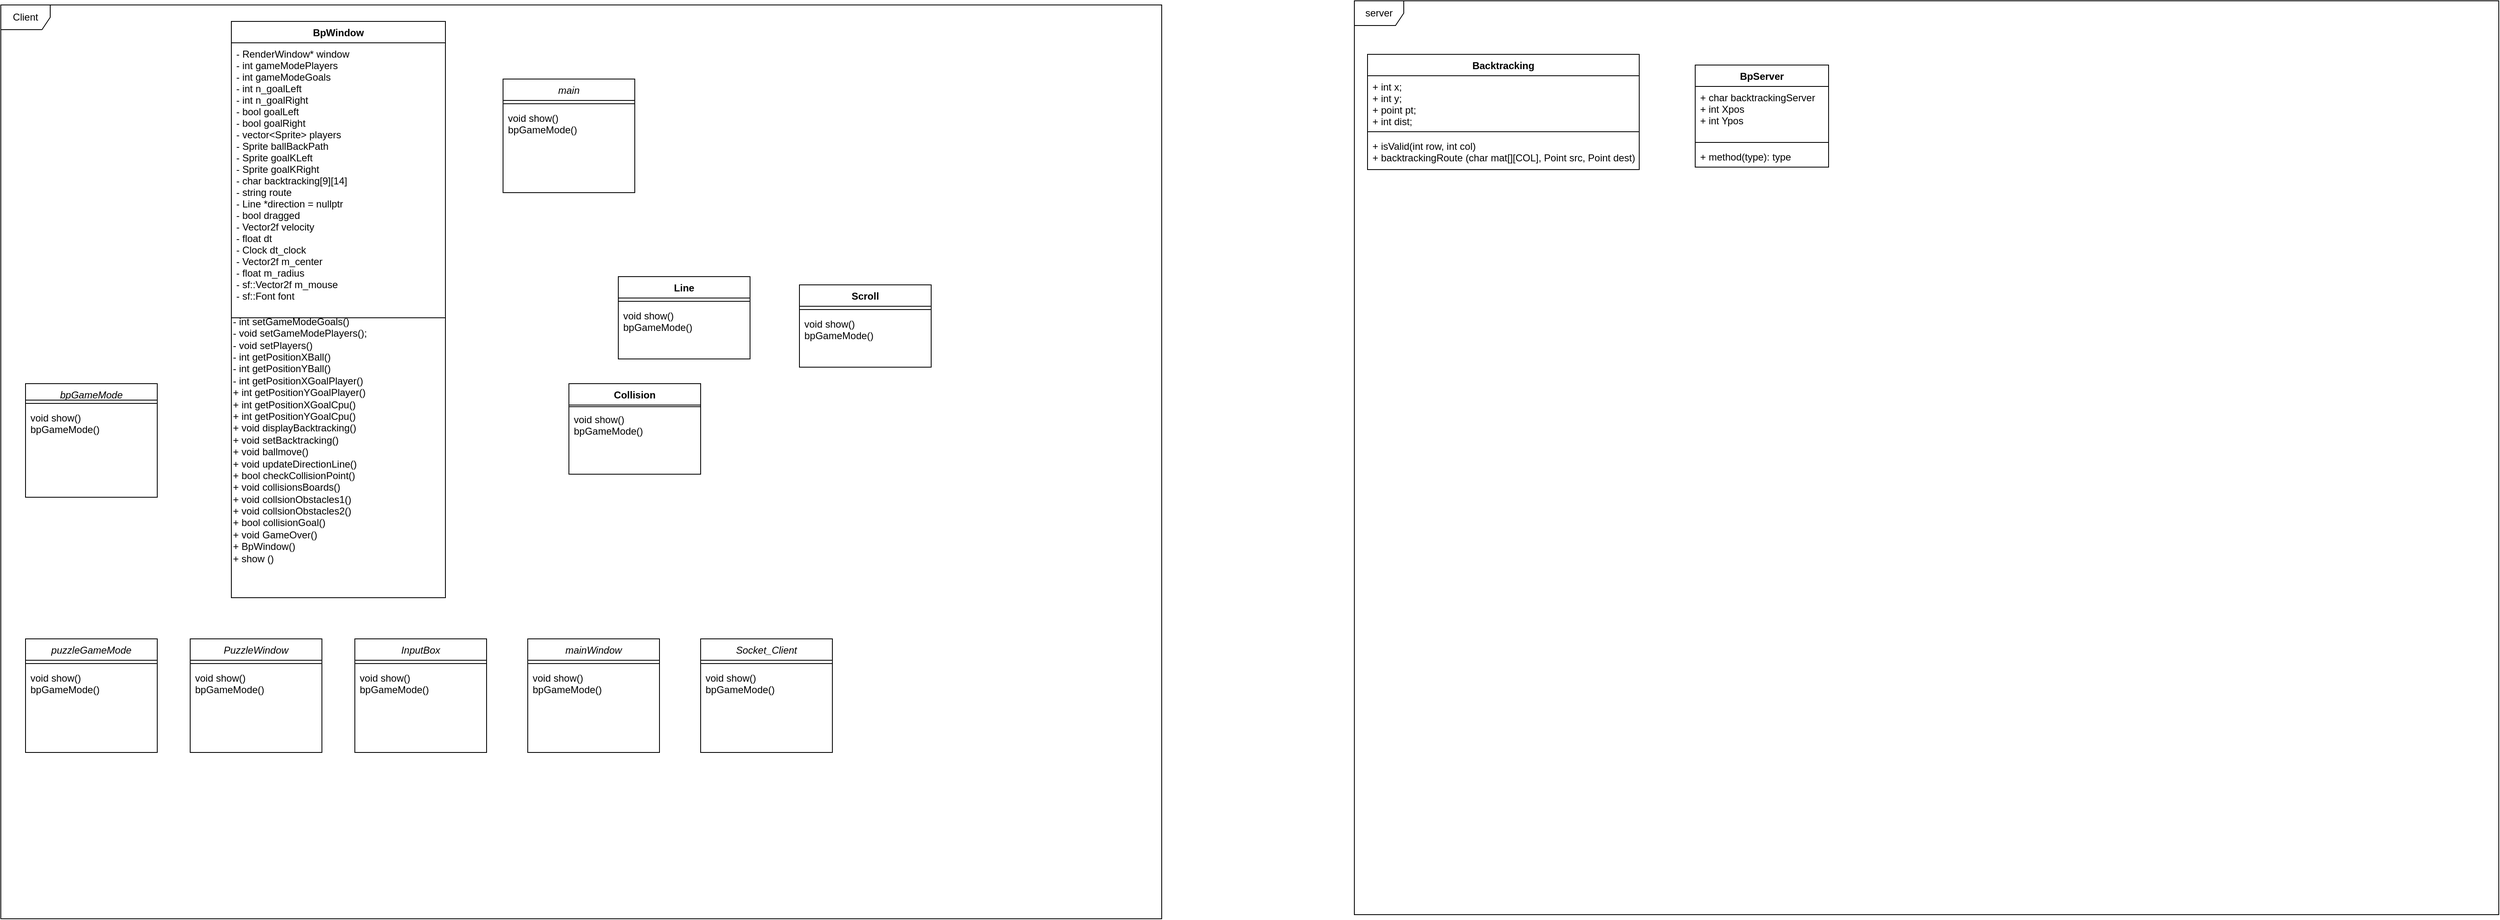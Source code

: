 <mxfile version="14.7.2" type="github">
  <diagram id="C5RBs43oDa-KdzZeNtuy" name="Page-1">
    <mxGraphModel dx="3592" dy="3213" grid="1" gridSize="10" guides="1" tooltips="1" connect="1" arrows="1" fold="1" page="1" pageScale="1" pageWidth="827" pageHeight="1169" math="0" shadow="0">
      <root>
        <mxCell id="WIyWlLk6GJQsqaUBKTNV-0" />
        <mxCell id="WIyWlLk6GJQsqaUBKTNV-1" parent="WIyWlLk6GJQsqaUBKTNV-0" />
        <mxCell id="kMb_RQb3rzIzfez7uJGX-73" value="Client" style="shape=umlFrame;whiteSpace=wrap;html=1;" parent="WIyWlLk6GJQsqaUBKTNV-1" vertex="1">
          <mxGeometry x="10" y="-370" width="1410" height="1110" as="geometry" />
        </mxCell>
        <mxCell id="kMb_RQb3rzIzfez7uJGX-0" value="mainWindow" style="swimlane;fontStyle=2;align=center;verticalAlign=top;childLayout=stackLayout;horizontal=1;startSize=26;horizontalStack=0;resizeParent=1;resizeLast=0;collapsible=1;marginBottom=0;rounded=0;shadow=0;strokeWidth=1;" parent="WIyWlLk6GJQsqaUBKTNV-1" vertex="1">
          <mxGeometry x="650" y="400" width="160" height="138" as="geometry">
            <mxRectangle x="230" y="140" width="160" height="26" as="alternateBounds" />
          </mxGeometry>
        </mxCell>
        <mxCell id="kMb_RQb3rzIzfez7uJGX-1" value="" style="line;html=1;strokeWidth=1;align=left;verticalAlign=middle;spacingTop=-1;spacingLeft=3;spacingRight=3;rotatable=0;labelPosition=right;points=[];portConstraint=eastwest;" parent="kMb_RQb3rzIzfez7uJGX-0" vertex="1">
          <mxGeometry y="26" width="160" height="8" as="geometry" />
        </mxCell>
        <mxCell id="kMb_RQb3rzIzfez7uJGX-2" value="void show()&#xa;bpGameMode()&#xa;" style="text;align=left;verticalAlign=top;spacingLeft=4;spacingRight=4;overflow=hidden;rotatable=0;points=[[0,0.5],[1,0.5]];portConstraint=eastwest;" parent="kMb_RQb3rzIzfez7uJGX-0" vertex="1">
          <mxGeometry y="34" width="160" height="56" as="geometry" />
        </mxCell>
        <mxCell id="kMb_RQb3rzIzfez7uJGX-3" value="InputBox" style="swimlane;fontStyle=2;align=center;verticalAlign=top;childLayout=stackLayout;horizontal=1;startSize=26;horizontalStack=0;resizeParent=1;resizeLast=0;collapsible=1;marginBottom=0;rounded=0;shadow=0;strokeWidth=1;" parent="WIyWlLk6GJQsqaUBKTNV-1" vertex="1">
          <mxGeometry x="440" y="400" width="160" height="138" as="geometry">
            <mxRectangle x="230" y="140" width="160" height="26" as="alternateBounds" />
          </mxGeometry>
        </mxCell>
        <mxCell id="kMb_RQb3rzIzfez7uJGX-4" value="" style="line;html=1;strokeWidth=1;align=left;verticalAlign=middle;spacingTop=-1;spacingLeft=3;spacingRight=3;rotatable=0;labelPosition=right;points=[];portConstraint=eastwest;" parent="kMb_RQb3rzIzfez7uJGX-3" vertex="1">
          <mxGeometry y="26" width="160" height="8" as="geometry" />
        </mxCell>
        <mxCell id="kMb_RQb3rzIzfez7uJGX-5" value="void show()&#xa;bpGameMode()&#xa;" style="text;align=left;verticalAlign=top;spacingLeft=4;spacingRight=4;overflow=hidden;rotatable=0;points=[[0,0.5],[1,0.5]];portConstraint=eastwest;" parent="kMb_RQb3rzIzfez7uJGX-3" vertex="1">
          <mxGeometry y="34" width="160" height="56" as="geometry" />
        </mxCell>
        <mxCell id="kMb_RQb3rzIzfez7uJGX-64" value="server" style="shape=umlFrame;whiteSpace=wrap;html=1;" parent="WIyWlLk6GJQsqaUBKTNV-1" vertex="1">
          <mxGeometry x="1654" y="-375" width="1390" height="1110" as="geometry" />
        </mxCell>
        <mxCell id="kMb_RQb3rzIzfez7uJGX-6" value="PuzzleWindow" style="swimlane;fontStyle=2;align=center;verticalAlign=top;childLayout=stackLayout;horizontal=1;startSize=26;horizontalStack=0;resizeParent=1;resizeLast=0;collapsible=1;marginBottom=0;rounded=0;shadow=0;strokeWidth=1;" parent="WIyWlLk6GJQsqaUBKTNV-1" vertex="1">
          <mxGeometry x="240" y="400" width="160" height="138" as="geometry">
            <mxRectangle x="230" y="140" width="160" height="26" as="alternateBounds" />
          </mxGeometry>
        </mxCell>
        <mxCell id="kMb_RQb3rzIzfez7uJGX-7" value="" style="line;html=1;strokeWidth=1;align=left;verticalAlign=middle;spacingTop=-1;spacingLeft=3;spacingRight=3;rotatable=0;labelPosition=right;points=[];portConstraint=eastwest;" parent="kMb_RQb3rzIzfez7uJGX-6" vertex="1">
          <mxGeometry y="26" width="160" height="8" as="geometry" />
        </mxCell>
        <mxCell id="kMb_RQb3rzIzfez7uJGX-8" value="void show()&#xa;bpGameMode()&#xa;" style="text;align=left;verticalAlign=top;spacingLeft=4;spacingRight=4;overflow=hidden;rotatable=0;points=[[0,0.5],[1,0.5]];portConstraint=eastwest;" parent="kMb_RQb3rzIzfez7uJGX-6" vertex="1">
          <mxGeometry y="34" width="160" height="56" as="geometry" />
        </mxCell>
        <mxCell id="kMb_RQb3rzIzfez7uJGX-9" value="puzzleGameMode" style="swimlane;fontStyle=2;align=center;verticalAlign=top;childLayout=stackLayout;horizontal=1;startSize=26;horizontalStack=0;resizeParent=1;resizeLast=0;collapsible=1;marginBottom=0;rounded=0;shadow=0;strokeWidth=1;" parent="WIyWlLk6GJQsqaUBKTNV-1" vertex="1">
          <mxGeometry x="40" y="400" width="160" height="138" as="geometry">
            <mxRectangle x="230" y="140" width="160" height="26" as="alternateBounds" />
          </mxGeometry>
        </mxCell>
        <mxCell id="kMb_RQb3rzIzfez7uJGX-10" value="" style="line;html=1;strokeWidth=1;align=left;verticalAlign=middle;spacingTop=-1;spacingLeft=3;spacingRight=3;rotatable=0;labelPosition=right;points=[];portConstraint=eastwest;" parent="kMb_RQb3rzIzfez7uJGX-9" vertex="1">
          <mxGeometry y="26" width="160" height="8" as="geometry" />
        </mxCell>
        <mxCell id="kMb_RQb3rzIzfez7uJGX-11" value="void show()&#xa;bpGameMode()&#xa;" style="text;align=left;verticalAlign=top;spacingLeft=4;spacingRight=4;overflow=hidden;rotatable=0;points=[[0,0.5],[1,0.5]];portConstraint=eastwest;" parent="kMb_RQb3rzIzfez7uJGX-9" vertex="1">
          <mxGeometry y="34" width="160" height="56" as="geometry" />
        </mxCell>
        <mxCell id="l28VT6gjJC76ptkhdNlH-11" value="Backtracking" style="swimlane;fontStyle=1;align=center;verticalAlign=top;childLayout=stackLayout;horizontal=1;startSize=26;horizontalStack=0;resizeParent=1;resizeParentMax=0;resizeLast=0;collapsible=1;marginBottom=0;" parent="WIyWlLk6GJQsqaUBKTNV-1" vertex="1">
          <mxGeometry x="1670" y="-310" width="330" height="140" as="geometry">
            <mxRectangle x="40" y="630" width="190" height="120" as="alternateBounds" />
          </mxGeometry>
        </mxCell>
        <mxCell id="l28VT6gjJC76ptkhdNlH-12" value="+ int x;&#xa;+ int y;&#xa;+ point pt; &#xa;+ int dist;" style="text;strokeColor=none;fillColor=none;align=left;verticalAlign=top;spacingLeft=4;spacingRight=4;overflow=hidden;rotatable=0;points=[[0,0.5],[1,0.5]];portConstraint=eastwest;" parent="l28VT6gjJC76ptkhdNlH-11" vertex="1">
          <mxGeometry y="26" width="330" height="64" as="geometry" />
        </mxCell>
        <mxCell id="l28VT6gjJC76ptkhdNlH-13" value="" style="line;strokeWidth=1;fillColor=none;align=left;verticalAlign=middle;spacingTop=-1;spacingLeft=3;spacingRight=3;rotatable=0;labelPosition=right;points=[];portConstraint=eastwest;" parent="l28VT6gjJC76ptkhdNlH-11" vertex="1">
          <mxGeometry y="90" width="330" height="8" as="geometry" />
        </mxCell>
        <mxCell id="l28VT6gjJC76ptkhdNlH-14" value="+ isValid(int row, int col)&#xa;+ backtrackingRoute (char mat[][COL], Point src, Point dest)&#xa;" style="text;strokeColor=none;fillColor=none;align=left;verticalAlign=top;spacingLeft=4;spacingRight=4;overflow=hidden;rotatable=0;points=[[0,0.5],[1,0.5]];portConstraint=eastwest;" parent="l28VT6gjJC76ptkhdNlH-11" vertex="1">
          <mxGeometry y="98" width="330" height="42" as="geometry" />
        </mxCell>
        <mxCell id="kMb_RQb3rzIzfez7uJGX-21" value="Socket_Client" style="swimlane;fontStyle=2;align=center;verticalAlign=top;childLayout=stackLayout;horizontal=1;startSize=26;horizontalStack=0;resizeParent=1;resizeLast=0;collapsible=1;marginBottom=0;rounded=0;shadow=0;strokeWidth=1;" parent="WIyWlLk6GJQsqaUBKTNV-1" vertex="1">
          <mxGeometry x="860" y="400" width="160" height="138" as="geometry">
            <mxRectangle x="230" y="140" width="160" height="26" as="alternateBounds" />
          </mxGeometry>
        </mxCell>
        <mxCell id="kMb_RQb3rzIzfez7uJGX-22" value="" style="line;html=1;strokeWidth=1;align=left;verticalAlign=middle;spacingTop=-1;spacingLeft=3;spacingRight=3;rotatable=0;labelPosition=right;points=[];portConstraint=eastwest;" parent="kMb_RQb3rzIzfez7uJGX-21" vertex="1">
          <mxGeometry y="26" width="160" height="8" as="geometry" />
        </mxCell>
        <mxCell id="kMb_RQb3rzIzfez7uJGX-23" value="void show()&#xa;bpGameMode()&#xa;" style="text;align=left;verticalAlign=top;spacingLeft=4;spacingRight=4;overflow=hidden;rotatable=0;points=[[0,0.5],[1,0.5]];portConstraint=eastwest;" parent="kMb_RQb3rzIzfez7uJGX-21" vertex="1">
          <mxGeometry y="34" width="160" height="56" as="geometry" />
        </mxCell>
        <mxCell id="kMb_RQb3rzIzfez7uJGX-27" value="main" style="swimlane;fontStyle=2;align=center;verticalAlign=top;childLayout=stackLayout;horizontal=1;startSize=26;horizontalStack=0;resizeParent=1;resizeLast=0;collapsible=1;marginBottom=0;rounded=0;shadow=0;strokeWidth=1;" parent="WIyWlLk6GJQsqaUBKTNV-1" vertex="1">
          <mxGeometry x="620" y="-280" width="160" height="138" as="geometry">
            <mxRectangle x="230" y="140" width="160" height="26" as="alternateBounds" />
          </mxGeometry>
        </mxCell>
        <mxCell id="kMb_RQb3rzIzfez7uJGX-28" value="" style="line;html=1;strokeWidth=1;align=left;verticalAlign=middle;spacingTop=-1;spacingLeft=3;spacingRight=3;rotatable=0;labelPosition=right;points=[];portConstraint=eastwest;" parent="kMb_RQb3rzIzfez7uJGX-27" vertex="1">
          <mxGeometry y="26" width="160" height="8" as="geometry" />
        </mxCell>
        <mxCell id="kMb_RQb3rzIzfez7uJGX-29" value="void show()&#xa;bpGameMode()&#xa;" style="text;align=left;verticalAlign=top;spacingLeft=4;spacingRight=4;overflow=hidden;rotatable=0;points=[[0,0.5],[1,0.5]];portConstraint=eastwest;" parent="kMb_RQb3rzIzfez7uJGX-27" vertex="1">
          <mxGeometry y="34" width="160" height="56" as="geometry" />
        </mxCell>
        <mxCell id="kMb_RQb3rzIzfez7uJGX-34" value="BpWindow" style="swimlane;fontStyle=1;align=center;verticalAlign=top;childLayout=stackLayout;horizontal=1;startSize=26;horizontalStack=0;resizeParent=1;resizeParentMax=0;resizeLast=0;collapsible=1;marginBottom=0;" parent="WIyWlLk6GJQsqaUBKTNV-1" vertex="1">
          <mxGeometry x="290" y="-350" width="260" height="360" as="geometry" />
        </mxCell>
        <mxCell id="kMb_RQb3rzIzfez7uJGX-36" value="- RenderWindow* window&#xa;- int gameModePlayers&#xa;- int gameModeGoals&#xa;- int n_goalLeft&#xa;- int n_goalRight&#xa;- bool goalLeft&#xa;- bool goalRight&#xa;- vector&lt;Sprite&gt; players&#xa;- Sprite ballBackPath&#xa;- Sprite goalKLeft&#xa;- Sprite goalKRight&#xa;- char backtracking[9][14]&#xa;- string route&#xa;- Line *direction = nullptr&#xa;- bool dragged&#xa;- Vector2f velocity&#xa;- float dt&#xa;- Clock dt_clock&#xa;- Vector2f m_center&#xa;- float m_radius&#xa;- sf::Vector2f m_mouse&#xa;- sf::Font font&#xa;" style="text;strokeColor=none;fillColor=none;align=left;verticalAlign=top;spacingLeft=4;spacingRight=4;overflow=hidden;rotatable=0;points=[[0,0.5],[1,0.5]];portConstraint=eastwest;" parent="kMb_RQb3rzIzfez7uJGX-34" vertex="1">
          <mxGeometry y="26" width="260" height="334" as="geometry" />
        </mxCell>
        <mxCell id="kMb_RQb3rzIzfez7uJGX-38" value="Collision" style="swimlane;fontStyle=1;align=center;verticalAlign=top;childLayout=stackLayout;horizontal=1;startSize=26;horizontalStack=0;resizeParent=1;resizeParentMax=0;resizeLast=0;collapsible=1;marginBottom=0;" parent="WIyWlLk6GJQsqaUBKTNV-1" vertex="1">
          <mxGeometry x="700" y="90" width="160" height="110" as="geometry" />
        </mxCell>
        <mxCell id="kMb_RQb3rzIzfez7uJGX-39" value="" style="line;strokeWidth=1;fillColor=none;align=left;verticalAlign=middle;spacingTop=-1;spacingLeft=3;spacingRight=3;rotatable=0;labelPosition=right;points=[];portConstraint=eastwest;" parent="kMb_RQb3rzIzfez7uJGX-38" vertex="1">
          <mxGeometry y="26" width="160" height="4" as="geometry" />
        </mxCell>
        <mxCell id="kMb_RQb3rzIzfez7uJGX-40" value="void show()&#xa;bpGameMode()&#xa;" style="text;strokeColor=none;fillColor=none;align=left;verticalAlign=top;spacingLeft=4;spacingRight=4;overflow=hidden;rotatable=0;points=[[0,0.5],[1,0.5]];portConstraint=eastwest;" parent="kMb_RQb3rzIzfez7uJGX-38" vertex="1">
          <mxGeometry y="30" width="160" height="80" as="geometry" />
        </mxCell>
        <mxCell id="kMb_RQb3rzIzfez7uJGX-41" value="Line" style="swimlane;fontStyle=1;align=center;verticalAlign=top;childLayout=stackLayout;horizontal=1;startSize=26;horizontalStack=0;resizeParent=1;resizeParentMax=0;resizeLast=0;collapsible=1;marginBottom=0;" parent="WIyWlLk6GJQsqaUBKTNV-1" vertex="1">
          <mxGeometry x="760" y="-40" width="160" height="100" as="geometry" />
        </mxCell>
        <mxCell id="kMb_RQb3rzIzfez7uJGX-42" value="" style="line;strokeWidth=1;fillColor=none;align=left;verticalAlign=middle;spacingTop=-1;spacingLeft=3;spacingRight=3;rotatable=0;labelPosition=right;points=[];portConstraint=eastwest;" parent="kMb_RQb3rzIzfez7uJGX-41" vertex="1">
          <mxGeometry y="26" width="160" height="8" as="geometry" />
        </mxCell>
        <mxCell id="kMb_RQb3rzIzfez7uJGX-43" value="void show()&#xa;bpGameMode()&#xa;" style="text;strokeColor=none;fillColor=none;align=left;verticalAlign=top;spacingLeft=4;spacingRight=4;overflow=hidden;rotatable=0;points=[[0,0.5],[1,0.5]];portConstraint=eastwest;" parent="kMb_RQb3rzIzfez7uJGX-41" vertex="1">
          <mxGeometry y="34" width="160" height="66" as="geometry" />
        </mxCell>
        <mxCell id="kMb_RQb3rzIzfez7uJGX-44" value="Scroll" style="swimlane;fontStyle=1;align=center;verticalAlign=top;childLayout=stackLayout;horizontal=1;startSize=26;horizontalStack=0;resizeParent=1;resizeParentMax=0;resizeLast=0;collapsible=1;marginBottom=0;" parent="WIyWlLk6GJQsqaUBKTNV-1" vertex="1">
          <mxGeometry x="980" y="-30" width="160" height="100" as="geometry" />
        </mxCell>
        <mxCell id="kMb_RQb3rzIzfez7uJGX-45" value="" style="line;strokeWidth=1;fillColor=none;align=left;verticalAlign=middle;spacingTop=-1;spacingLeft=3;spacingRight=3;rotatable=0;labelPosition=right;points=[];portConstraint=eastwest;" parent="kMb_RQb3rzIzfez7uJGX-44" vertex="1">
          <mxGeometry y="26" width="160" height="8" as="geometry" />
        </mxCell>
        <mxCell id="kMb_RQb3rzIzfez7uJGX-46" value="void show()&#xa;bpGameMode()&#xa;" style="text;strokeColor=none;fillColor=none;align=left;verticalAlign=top;spacingLeft=4;spacingRight=4;overflow=hidden;rotatable=0;points=[[0,0.5],[1,0.5]];portConstraint=eastwest;" parent="kMb_RQb3rzIzfez7uJGX-44" vertex="1">
          <mxGeometry y="34" width="160" height="66" as="geometry" />
        </mxCell>
        <mxCell id="kMb_RQb3rzIzfez7uJGX-60" value="- int setGameModeGoals()&lt;br style=&quot;padding: 0px ; margin: 0px&quot;&gt;- void setGameModePlayers();&lt;br style=&quot;padding: 0px ; margin: 0px&quot;&gt;- void setPlayers()&lt;br style=&quot;padding: 0px ; margin: 0px&quot;&gt;- int getPositionXBall()&lt;br style=&quot;padding: 0px ; margin: 0px&quot;&gt;- int getPositionYBall()&lt;br style=&quot;padding: 0px ; margin: 0px&quot;&gt;- int getPositionXGoalPlayer()&lt;br style=&quot;padding: 0px ; margin: 0px&quot;&gt;+ int getPositionYGoalPlayer()&lt;br style=&quot;padding: 0px ; margin: 0px&quot;&gt;+ int getPositionXGoalCpu()&lt;br style=&quot;padding: 0px ; margin: 0px&quot;&gt;+ int getPositionYGoalCpu()&lt;br style=&quot;padding: 0px ; margin: 0px&quot;&gt;+ void displayBacktracking()&lt;br style=&quot;padding: 0px ; margin: 0px&quot;&gt;+ void setBacktracking()&lt;br style=&quot;padding: 0px ; margin: 0px&quot;&gt;+ void ballmove()&lt;br style=&quot;padding: 0px ; margin: 0px&quot;&gt;+ void updateDirectionLine()&lt;br style=&quot;padding: 0px ; margin: 0px&quot;&gt;+ bool checkCollisionPoint()&lt;br style=&quot;padding: 0px ; margin: 0px&quot;&gt;+ void collisionsBoards()&lt;br style=&quot;padding: 0px ; margin: 0px&quot;&gt;+ void collsionObstacles1()&lt;br style=&quot;padding: 0px ; margin: 0px&quot;&gt;+ void collsionObstacles2()&lt;br style=&quot;padding: 0px ; margin: 0px&quot;&gt;+ bool collisionGoal()&lt;br style=&quot;padding: 0px ; margin: 0px&quot;&gt;+ void GameOver()&lt;br&gt;+ BpWindow()&lt;br&gt;+ show ()&amp;nbsp;&lt;br&gt;&lt;span style=&quot;font-family: &amp;#34;jetbrains mono&amp;#34; , monospace ; color: rgb(204 , 120 , 50)&quot;&gt;&lt;br&gt;&lt;/span&gt;&lt;div style=&quot;padding: 0px ; margin: 0px&quot;&gt;&lt;br style=&quot;padding: 0px ; margin: 0px&quot;&gt;&lt;/div&gt;&lt;div style=&quot;padding: 0px ; margin: 0px&quot;&gt;&lt;br style=&quot;padding: 0px ; margin: 0px&quot;&gt;&lt;/div&gt;" style="rounded=0;whiteSpace=wrap;html=1;align=left;" parent="WIyWlLk6GJQsqaUBKTNV-1" vertex="1">
          <mxGeometry x="290" y="10" width="260" height="340" as="geometry" />
        </mxCell>
        <mxCell id="kMb_RQb3rzIzfez7uJGX-70" value="bpGameMode" style="swimlane;fontStyle=2;align=center;verticalAlign=top;childLayout=stackLayout;horizontal=1;startSize=20;horizontalStack=0;resizeParent=1;resizeLast=0;collapsible=1;marginBottom=0;rounded=0;shadow=0;strokeWidth=1;" parent="WIyWlLk6GJQsqaUBKTNV-1" vertex="1">
          <mxGeometry x="40" y="90" width="160" height="138" as="geometry">
            <mxRectangle x="230" y="140" width="160" height="26" as="alternateBounds" />
          </mxGeometry>
        </mxCell>
        <mxCell id="kMb_RQb3rzIzfez7uJGX-71" value="" style="line;html=1;strokeWidth=1;align=left;verticalAlign=middle;spacingTop=-1;spacingLeft=3;spacingRight=3;rotatable=0;labelPosition=right;points=[];portConstraint=eastwest;" parent="kMb_RQb3rzIzfez7uJGX-70" vertex="1">
          <mxGeometry y="20" width="160" height="8" as="geometry" />
        </mxCell>
        <mxCell id="kMb_RQb3rzIzfez7uJGX-72" value="void show()&#xa;bpGameMode()&#xa;" style="text;align=left;verticalAlign=top;spacingLeft=4;spacingRight=4;overflow=hidden;rotatable=0;points=[[0,0.5],[1,0.5]];portConstraint=eastwest;" parent="kMb_RQb3rzIzfez7uJGX-70" vertex="1">
          <mxGeometry y="28" width="160" height="60" as="geometry" />
        </mxCell>
        <mxCell id="l28VT6gjJC76ptkhdNlH-18" value="BpServer" style="swimlane;fontStyle=1;align=center;verticalAlign=top;childLayout=stackLayout;horizontal=1;startSize=26;horizontalStack=0;resizeParent=1;resizeParentMax=0;resizeLast=0;collapsible=1;marginBottom=0;" vertex="1" parent="WIyWlLk6GJQsqaUBKTNV-1">
          <mxGeometry x="2068" y="-297" width="162" height="124" as="geometry" />
        </mxCell>
        <mxCell id="l28VT6gjJC76ptkhdNlH-19" value="+ char  backtrackingServer &#xa;+ int  Xpos&#xa;+ int  Ypos" style="text;strokeColor=none;fillColor=none;align=left;verticalAlign=top;spacingLeft=4;spacingRight=4;overflow=hidden;rotatable=0;points=[[0,0.5],[1,0.5]];portConstraint=eastwest;" vertex="1" parent="l28VT6gjJC76ptkhdNlH-18">
          <mxGeometry y="26" width="162" height="64" as="geometry" />
        </mxCell>
        <mxCell id="l28VT6gjJC76ptkhdNlH-20" value="" style="line;strokeWidth=1;fillColor=none;align=left;verticalAlign=middle;spacingTop=-1;spacingLeft=3;spacingRight=3;rotatable=0;labelPosition=right;points=[];portConstraint=eastwest;" vertex="1" parent="l28VT6gjJC76ptkhdNlH-18">
          <mxGeometry y="90" width="162" height="8" as="geometry" />
        </mxCell>
        <mxCell id="l28VT6gjJC76ptkhdNlH-21" value="+ method(type): type" style="text;strokeColor=none;fillColor=none;align=left;verticalAlign=top;spacingLeft=4;spacingRight=4;overflow=hidden;rotatable=0;points=[[0,0.5],[1,0.5]];portConstraint=eastwest;" vertex="1" parent="l28VT6gjJC76ptkhdNlH-18">
          <mxGeometry y="98" width="162" height="26" as="geometry" />
        </mxCell>
      </root>
    </mxGraphModel>
  </diagram>
</mxfile>
